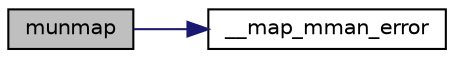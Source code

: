 digraph "munmap"
{
  edge [fontname="Helvetica",fontsize="10",labelfontname="Helvetica",labelfontsize="10"];
  node [fontname="Helvetica",fontsize="10",shape=record];
  rankdir="LR";
  Node41 [label="munmap",height=0.2,width=0.4,color="black", fillcolor="grey75", style="filled", fontcolor="black"];
  Node41 -> Node42 [color="midnightblue",fontsize="10",style="solid",fontname="Helvetica"];
  Node42 [label="__map_mman_error",height=0.2,width=0.4,color="black", fillcolor="white", style="filled",URL="$mman_8cpp.html#a422015702721ddd248648a2ae507a2aa"];
}

